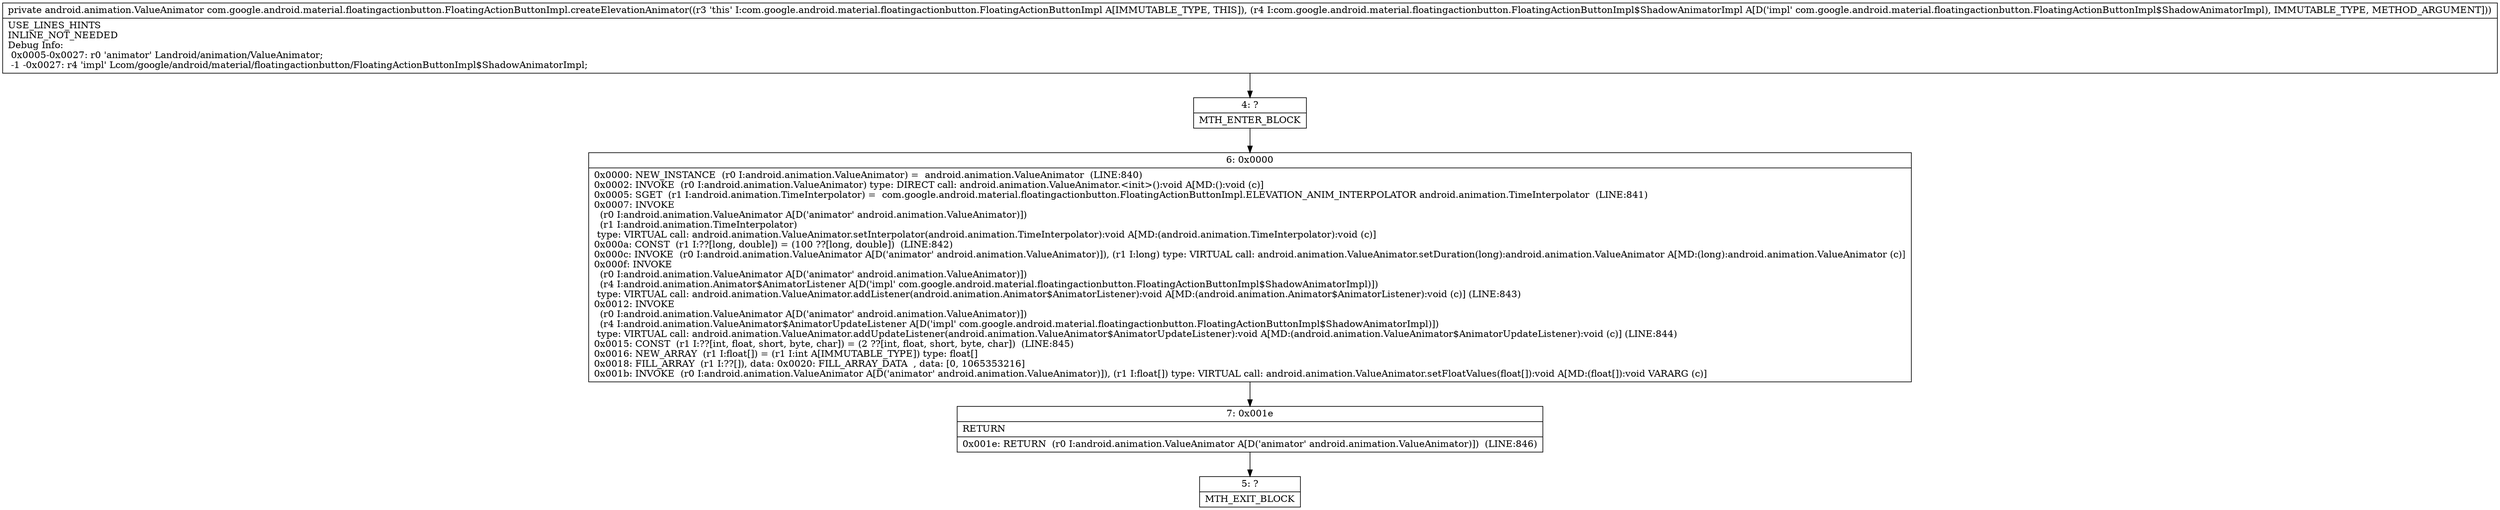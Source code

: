 digraph "CFG forcom.google.android.material.floatingactionbutton.FloatingActionButtonImpl.createElevationAnimator(Lcom\/google\/android\/material\/floatingactionbutton\/FloatingActionButtonImpl$ShadowAnimatorImpl;)Landroid\/animation\/ValueAnimator;" {
Node_4 [shape=record,label="{4\:\ ?|MTH_ENTER_BLOCK\l}"];
Node_6 [shape=record,label="{6\:\ 0x0000|0x0000: NEW_INSTANCE  (r0 I:android.animation.ValueAnimator) =  android.animation.ValueAnimator  (LINE:840)\l0x0002: INVOKE  (r0 I:android.animation.ValueAnimator) type: DIRECT call: android.animation.ValueAnimator.\<init\>():void A[MD:():void (c)]\l0x0005: SGET  (r1 I:android.animation.TimeInterpolator) =  com.google.android.material.floatingactionbutton.FloatingActionButtonImpl.ELEVATION_ANIM_INTERPOLATOR android.animation.TimeInterpolator  (LINE:841)\l0x0007: INVOKE  \l  (r0 I:android.animation.ValueAnimator A[D('animator' android.animation.ValueAnimator)])\l  (r1 I:android.animation.TimeInterpolator)\l type: VIRTUAL call: android.animation.ValueAnimator.setInterpolator(android.animation.TimeInterpolator):void A[MD:(android.animation.TimeInterpolator):void (c)]\l0x000a: CONST  (r1 I:??[long, double]) = (100 ??[long, double])  (LINE:842)\l0x000c: INVOKE  (r0 I:android.animation.ValueAnimator A[D('animator' android.animation.ValueAnimator)]), (r1 I:long) type: VIRTUAL call: android.animation.ValueAnimator.setDuration(long):android.animation.ValueAnimator A[MD:(long):android.animation.ValueAnimator (c)]\l0x000f: INVOKE  \l  (r0 I:android.animation.ValueAnimator A[D('animator' android.animation.ValueAnimator)])\l  (r4 I:android.animation.Animator$AnimatorListener A[D('impl' com.google.android.material.floatingactionbutton.FloatingActionButtonImpl$ShadowAnimatorImpl)])\l type: VIRTUAL call: android.animation.ValueAnimator.addListener(android.animation.Animator$AnimatorListener):void A[MD:(android.animation.Animator$AnimatorListener):void (c)] (LINE:843)\l0x0012: INVOKE  \l  (r0 I:android.animation.ValueAnimator A[D('animator' android.animation.ValueAnimator)])\l  (r4 I:android.animation.ValueAnimator$AnimatorUpdateListener A[D('impl' com.google.android.material.floatingactionbutton.FloatingActionButtonImpl$ShadowAnimatorImpl)])\l type: VIRTUAL call: android.animation.ValueAnimator.addUpdateListener(android.animation.ValueAnimator$AnimatorUpdateListener):void A[MD:(android.animation.ValueAnimator$AnimatorUpdateListener):void (c)] (LINE:844)\l0x0015: CONST  (r1 I:??[int, float, short, byte, char]) = (2 ??[int, float, short, byte, char])  (LINE:845)\l0x0016: NEW_ARRAY  (r1 I:float[]) = (r1 I:int A[IMMUTABLE_TYPE]) type: float[] \l0x0018: FILL_ARRAY  (r1 I:??[]), data: 0x0020: FILL_ARRAY_DATA  , data: [0, 1065353216] \l0x001b: INVOKE  (r0 I:android.animation.ValueAnimator A[D('animator' android.animation.ValueAnimator)]), (r1 I:float[]) type: VIRTUAL call: android.animation.ValueAnimator.setFloatValues(float[]):void A[MD:(float[]):void VARARG (c)]\l}"];
Node_7 [shape=record,label="{7\:\ 0x001e|RETURN\l|0x001e: RETURN  (r0 I:android.animation.ValueAnimator A[D('animator' android.animation.ValueAnimator)])  (LINE:846)\l}"];
Node_5 [shape=record,label="{5\:\ ?|MTH_EXIT_BLOCK\l}"];
MethodNode[shape=record,label="{private android.animation.ValueAnimator com.google.android.material.floatingactionbutton.FloatingActionButtonImpl.createElevationAnimator((r3 'this' I:com.google.android.material.floatingactionbutton.FloatingActionButtonImpl A[IMMUTABLE_TYPE, THIS]), (r4 I:com.google.android.material.floatingactionbutton.FloatingActionButtonImpl$ShadowAnimatorImpl A[D('impl' com.google.android.material.floatingactionbutton.FloatingActionButtonImpl$ShadowAnimatorImpl), IMMUTABLE_TYPE, METHOD_ARGUMENT]))  | USE_LINES_HINTS\lINLINE_NOT_NEEDED\lDebug Info:\l  0x0005\-0x0027: r0 'animator' Landroid\/animation\/ValueAnimator;\l  \-1 \-0x0027: r4 'impl' Lcom\/google\/android\/material\/floatingactionbutton\/FloatingActionButtonImpl$ShadowAnimatorImpl;\l}"];
MethodNode -> Node_4;Node_4 -> Node_6;
Node_6 -> Node_7;
Node_7 -> Node_5;
}


